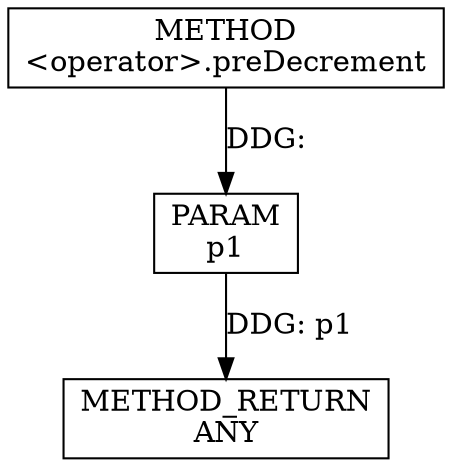 digraph "&lt;operator&gt;.preDecrement" {  
node [shape="rect"];  
"111669149717" [label = <METHOD<BR/>&lt;operator&gt;.preDecrement> ]
"128849018901" [label = <METHOD_RETURN<BR/>ANY> ]
"115964117017" [label = <PARAM<BR/>p1> ]
  "115964117017" -> "128849018901"  [ label = "DDG: p1"] 
  "111669149717" -> "115964117017"  [ label = "DDG: "] 
}
